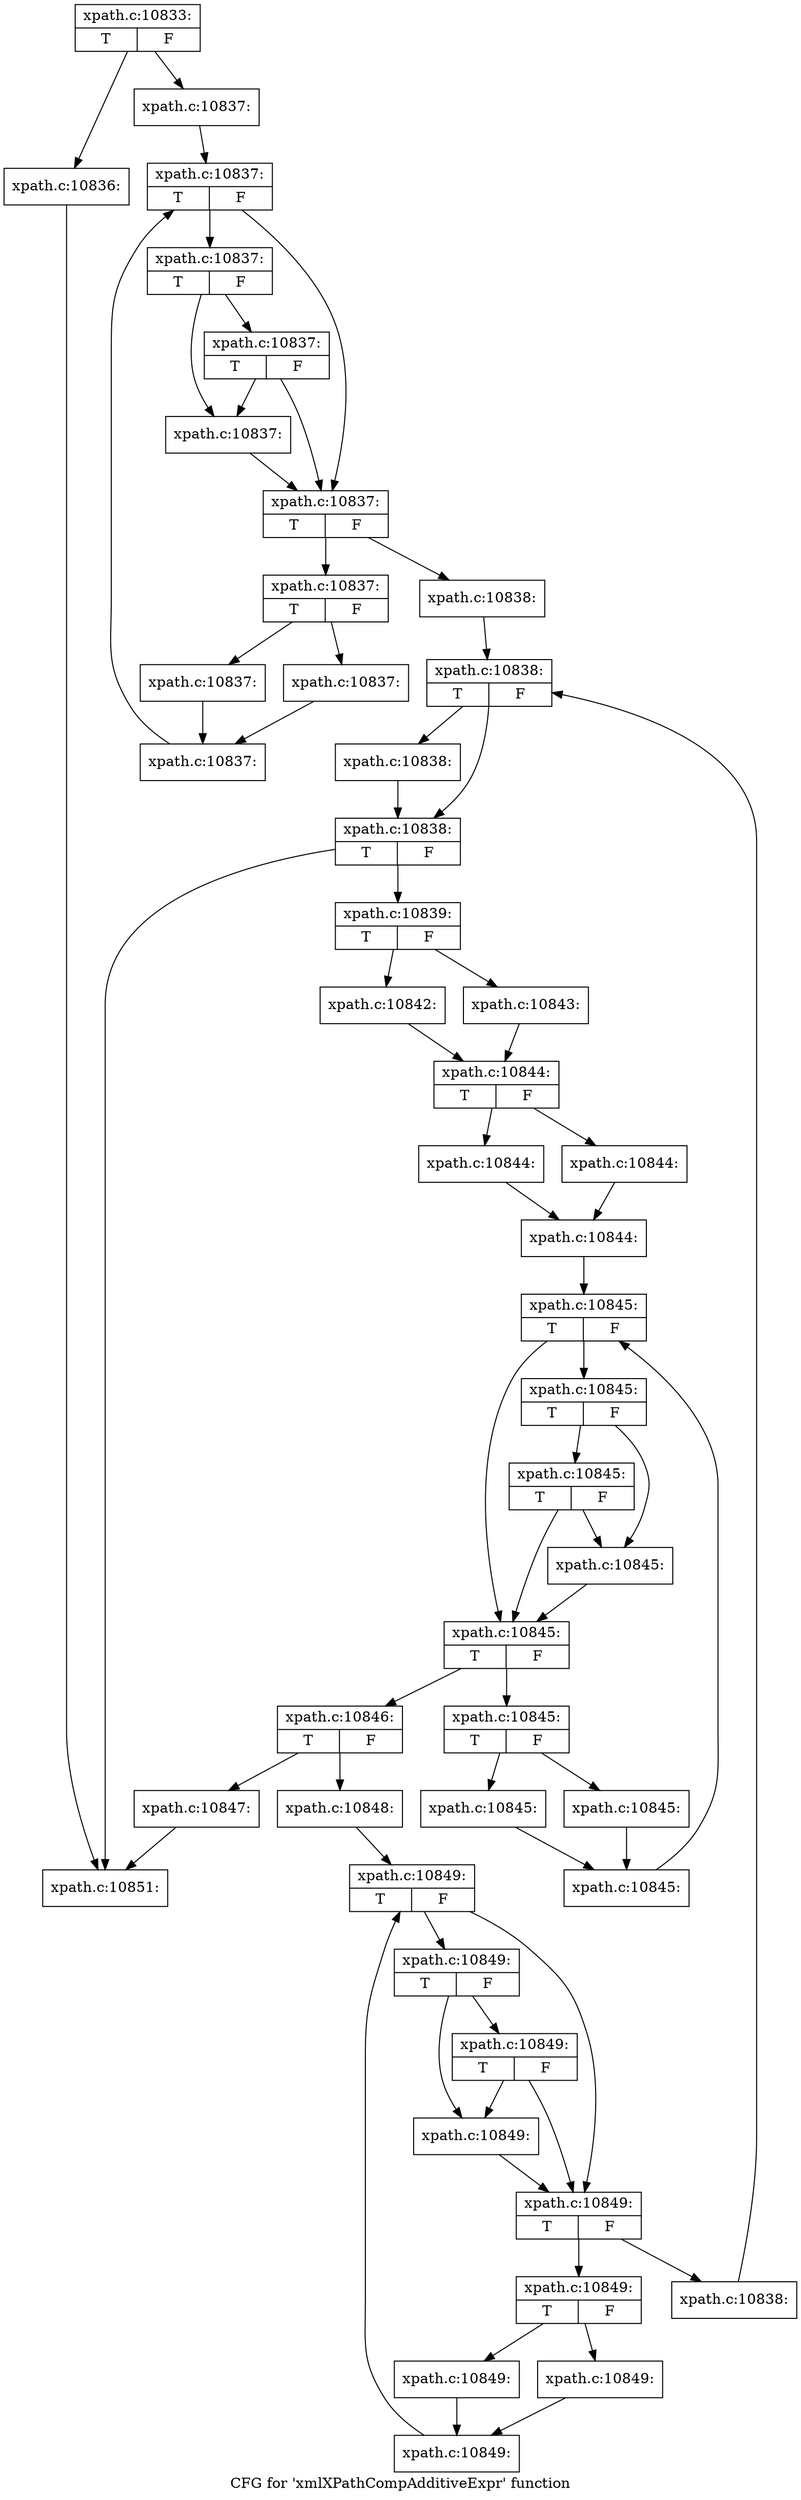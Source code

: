 digraph "CFG for 'xmlXPathCompAdditiveExpr' function" {
	label="CFG for 'xmlXPathCompAdditiveExpr' function";

	Node0x55e6b2c185e0 [shape=record,label="{xpath.c:10833:|{<s0>T|<s1>F}}"];
	Node0x55e6b2c185e0 -> Node0x55e6b2c193d0;
	Node0x55e6b2c185e0 -> Node0x55e6b2c19420;
	Node0x55e6b2c193d0 [shape=record,label="{xpath.c:10836:}"];
	Node0x55e6b2c193d0 -> Node0x55e6b2c1b120;
	Node0x55e6b2c19420 [shape=record,label="{xpath.c:10837:}"];
	Node0x55e6b2c19420 -> Node0x55e6b2c196a0;
	Node0x55e6b2c196a0 [shape=record,label="{xpath.c:10837:|{<s0>T|<s1>F}}"];
	Node0x55e6b2c196a0 -> Node0x55e6b2c198e0;
	Node0x55e6b2c196a0 -> Node0x55e6b2c19980;
	Node0x55e6b2c19980 [shape=record,label="{xpath.c:10837:|{<s0>T|<s1>F}}"];
	Node0x55e6b2c19980 -> Node0x55e6b2c19c40;
	Node0x55e6b2c19980 -> Node0x55e6b2c19930;
	Node0x55e6b2c19c40 [shape=record,label="{xpath.c:10837:|{<s0>T|<s1>F}}"];
	Node0x55e6b2c19c40 -> Node0x55e6b2c198e0;
	Node0x55e6b2c19c40 -> Node0x55e6b2c19930;
	Node0x55e6b2c19930 [shape=record,label="{xpath.c:10837:}"];
	Node0x55e6b2c19930 -> Node0x55e6b2c198e0;
	Node0x55e6b2c198e0 [shape=record,label="{xpath.c:10837:|{<s0>T|<s1>F}}"];
	Node0x55e6b2c198e0 -> Node0x55e6b2c1a130;
	Node0x55e6b2c198e0 -> Node0x55e6b2c19890;
	Node0x55e6b2c1a130 [shape=record,label="{xpath.c:10837:|{<s0>T|<s1>F}}"];
	Node0x55e6b2c1a130 -> Node0x55e6b2c1a570;
	Node0x55e6b2c1a130 -> Node0x55e6b2c1a5c0;
	Node0x55e6b2c1a570 [shape=record,label="{xpath.c:10837:}"];
	Node0x55e6b2c1a570 -> Node0x55e6b2c1a610;
	Node0x55e6b2c1a5c0 [shape=record,label="{xpath.c:10837:}"];
	Node0x55e6b2c1a5c0 -> Node0x55e6b2c1a610;
	Node0x55e6b2c1a610 [shape=record,label="{xpath.c:10837:}"];
	Node0x55e6b2c1a610 -> Node0x55e6b2c196a0;
	Node0x55e6b2c19890 [shape=record,label="{xpath.c:10838:}"];
	Node0x55e6b2c19890 -> Node0x55e6b2c1af00;
	Node0x55e6b2c1af00 [shape=record,label="{xpath.c:10838:|{<s0>T|<s1>F}}"];
	Node0x55e6b2c1af00 -> Node0x55e6b2c1b1a0;
	Node0x55e6b2c1af00 -> Node0x55e6b2c1b1f0;
	Node0x55e6b2c1b1f0 [shape=record,label="{xpath.c:10838:}"];
	Node0x55e6b2c1b1f0 -> Node0x55e6b2c1b1a0;
	Node0x55e6b2c1b1a0 [shape=record,label="{xpath.c:10838:|{<s0>T|<s1>F}}"];
	Node0x55e6b2c1b1a0 -> Node0x55e6b2c1b9d0;
	Node0x55e6b2c1b1a0 -> Node0x55e6b2c1b120;
	Node0x55e6b2c1b9d0 [shape=record,label="{xpath.c:10839:|{<s0>T|<s1>F}}"];
	Node0x55e6b2c1b9d0 -> Node0x55e6b2c1c390;
	Node0x55e6b2c1b9d0 -> Node0x55e6b2c1c430;
	Node0x55e6b2c1c390 [shape=record,label="{xpath.c:10842:}"];
	Node0x55e6b2c1c390 -> Node0x55e6b2c1c3e0;
	Node0x55e6b2c1c430 [shape=record,label="{xpath.c:10843:}"];
	Node0x55e6b2c1c430 -> Node0x55e6b2c1c3e0;
	Node0x55e6b2c1c3e0 [shape=record,label="{xpath.c:10844:|{<s0>T|<s1>F}}"];
	Node0x55e6b2c1c3e0 -> Node0x55e6b2c1cb80;
	Node0x55e6b2c1c3e0 -> Node0x55e6b2c1cbd0;
	Node0x55e6b2c1cb80 [shape=record,label="{xpath.c:10844:}"];
	Node0x55e6b2c1cb80 -> Node0x55e6b2c1cc20;
	Node0x55e6b2c1cbd0 [shape=record,label="{xpath.c:10844:}"];
	Node0x55e6b2c1cbd0 -> Node0x55e6b2c1cc20;
	Node0x55e6b2c1cc20 [shape=record,label="{xpath.c:10844:}"];
	Node0x55e6b2c1cc20 -> Node0x55e6b2c1d510;
	Node0x55e6b2c1d510 [shape=record,label="{xpath.c:10845:|{<s0>T|<s1>F}}"];
	Node0x55e6b2c1d510 -> Node0x55e6b2c1d750;
	Node0x55e6b2c1d510 -> Node0x55e6b2c1d7f0;
	Node0x55e6b2c1d7f0 [shape=record,label="{xpath.c:10845:|{<s0>T|<s1>F}}"];
	Node0x55e6b2c1d7f0 -> Node0x55e6b2c1db50;
	Node0x55e6b2c1d7f0 -> Node0x55e6b2c1d7a0;
	Node0x55e6b2c1db50 [shape=record,label="{xpath.c:10845:|{<s0>T|<s1>F}}"];
	Node0x55e6b2c1db50 -> Node0x55e6b2c1d750;
	Node0x55e6b2c1db50 -> Node0x55e6b2c1d7a0;
	Node0x55e6b2c1d7a0 [shape=record,label="{xpath.c:10845:}"];
	Node0x55e6b2c1d7a0 -> Node0x55e6b2c1d750;
	Node0x55e6b2c1d750 [shape=record,label="{xpath.c:10845:|{<s0>T|<s1>F}}"];
	Node0x55e6b2c1d750 -> Node0x55e6b2c1e180;
	Node0x55e6b2c1d750 -> Node0x55e6b2c1d700;
	Node0x55e6b2c1e180 [shape=record,label="{xpath.c:10845:|{<s0>T|<s1>F}}"];
	Node0x55e6b2c1e180 -> Node0x55e6b2c1e5c0;
	Node0x55e6b2c1e180 -> Node0x55e6b2c1e610;
	Node0x55e6b2c1e5c0 [shape=record,label="{xpath.c:10845:}"];
	Node0x55e6b2c1e5c0 -> Node0x55e6b2c1e660;
	Node0x55e6b2c1e610 [shape=record,label="{xpath.c:10845:}"];
	Node0x55e6b2c1e610 -> Node0x55e6b2c1e660;
	Node0x55e6b2c1e660 [shape=record,label="{xpath.c:10845:}"];
	Node0x55e6b2c1e660 -> Node0x55e6b2c1d510;
	Node0x55e6b2c1d700 [shape=record,label="{xpath.c:10846:|{<s0>T|<s1>F}}"];
	Node0x55e6b2c1d700 -> Node0x55e6b2c1f0e0;
	Node0x55e6b2c1d700 -> Node0x55e6b2c1f130;
	Node0x55e6b2c1f0e0 [shape=record,label="{xpath.c:10847:}"];
	Node0x55e6b2c1f0e0 -> Node0x55e6b2c1b120;
	Node0x55e6b2c1f130 [shape=record,label="{xpath.c:10848:}"];
	Node0x55e6b2c1f130 -> Node0x55e6b2c1fb80;
	Node0x55e6b2c1fb80 [shape=record,label="{xpath.c:10849:|{<s0>T|<s1>F}}"];
	Node0x55e6b2c1fb80 -> Node0x55e6b2c1fd80;
	Node0x55e6b2c1fb80 -> Node0x55e6b2c1fe20;
	Node0x55e6b2c1fe20 [shape=record,label="{xpath.c:10849:|{<s0>T|<s1>F}}"];
	Node0x55e6b2c1fe20 -> Node0x55e6b2c200f0;
	Node0x55e6b2c1fe20 -> Node0x55e6b2c1fdd0;
	Node0x55e6b2c200f0 [shape=record,label="{xpath.c:10849:|{<s0>T|<s1>F}}"];
	Node0x55e6b2c200f0 -> Node0x55e6b2c1fd80;
	Node0x55e6b2c200f0 -> Node0x55e6b2c1fdd0;
	Node0x55e6b2c1fdd0 [shape=record,label="{xpath.c:10849:}"];
	Node0x55e6b2c1fdd0 -> Node0x55e6b2c1fd80;
	Node0x55e6b2c1fd80 [shape=record,label="{xpath.c:10849:|{<s0>T|<s1>F}}"];
	Node0x55e6b2c1fd80 -> Node0x55e6b2c20720;
	Node0x55e6b2c1fd80 -> Node0x55e6b2c1fd30;
	Node0x55e6b2c20720 [shape=record,label="{xpath.c:10849:|{<s0>T|<s1>F}}"];
	Node0x55e6b2c20720 -> Node0x55e6b2c20b60;
	Node0x55e6b2c20720 -> Node0x55e6b2c20bb0;
	Node0x55e6b2c20b60 [shape=record,label="{xpath.c:10849:}"];
	Node0x55e6b2c20b60 -> Node0x55e6b2c20c00;
	Node0x55e6b2c20bb0 [shape=record,label="{xpath.c:10849:}"];
	Node0x55e6b2c20bb0 -> Node0x55e6b2c20c00;
	Node0x55e6b2c20c00 [shape=record,label="{xpath.c:10849:}"];
	Node0x55e6b2c20c00 -> Node0x55e6b2c1fb80;
	Node0x55e6b2c1fd30 [shape=record,label="{xpath.c:10838:}"];
	Node0x55e6b2c1fd30 -> Node0x55e6b2c1af00;
	Node0x55e6b2c1b120 [shape=record,label="{xpath.c:10851:}"];
}
